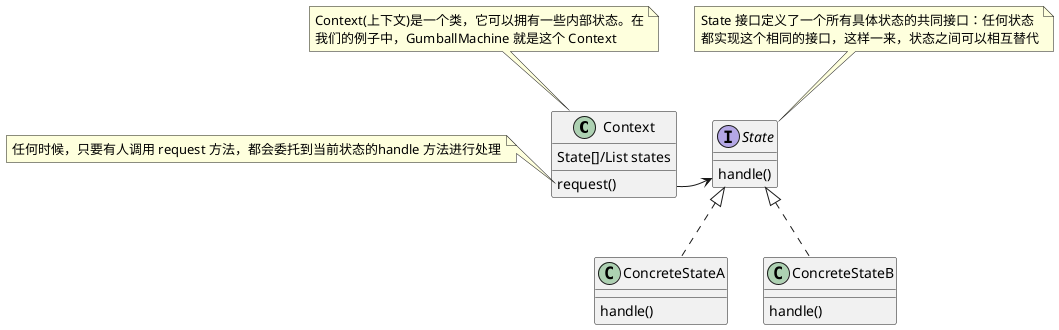 @startuml
class Context{
    State[]/List states
    request()
}

interface State{
    handle()
}

class ConcreteStateA{
    handle()
}

class ConcreteStateB{
    handle()
}


Context -right-> State
State <|.. ConcreteStateA
State <|.. ConcreteStateB

Context-[hidden]State
ConcreteStateA-[hidden]ConcreteStateB


note top of Context
 Context(上下文)是一个类，它可以拥有一些内部状态。在
 我们的例子中，GumballMachine 就是这个 Context
end note

note left of Context::request
 任何时候，只要有人调用 request 方法，都会委托到当前状态的handle 方法进行处理
end note

note top of State
 State 接口定义了一个所有具体状态的共同接口：任何状态
 都实现这个相同的接口，这样一来，状态之间可以相互替代
end note

@enduml